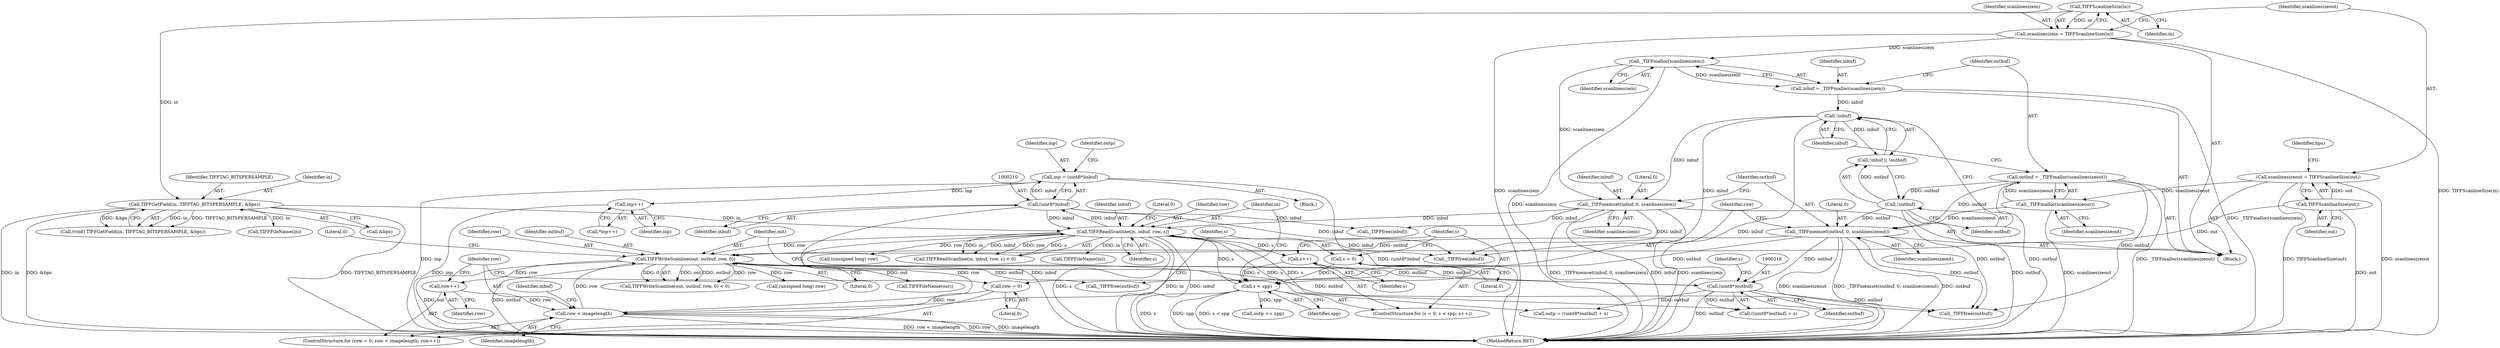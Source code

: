 digraph "0_libtiff_5c080298d59efa53264d7248bbe3a04660db6ef7_0@pointer" {
"1000207" [label="(Call,inp = (uint8*)inbuf)"];
"1000209" [label="(Call,(uint8*)inbuf)"];
"1000190" [label="(Call,TIFFReadScanline(in, inbuf, row, s))"];
"1000127" [label="(Call,TIFFGetField(in, TIFFTAG_BITSPERSAMPLE, &bps))"];
"1000107" [label="(Call,TIFFScanlineSize(in))"];
"1000159" [label="(Call,_TIFFmemset(inbuf, 0, scanlinesizein))"];
"1000154" [label="(Call,!inbuf)"];
"1000144" [label="(Call,inbuf = _TIFFmalloc(scanlinesizein))"];
"1000146" [label="(Call,_TIFFmalloc(scanlinesizein))"];
"1000105" [label="(Call,scanlinesizein = TIFFScanlineSize(in))"];
"1000171" [label="(Call,row < imagelength)"];
"1000168" [label="(Call,row = 0)"];
"1000174" [label="(Call,row++)"];
"1000239" [label="(Call,TIFFWriteScanline(out, outbuf, row, 0))"];
"1000112" [label="(Call,TIFFScanlineSize(out))"];
"1000163" [label="(Call,_TIFFmemset(outbuf, 0, scanlinesizeout))"];
"1000156" [label="(Call,!outbuf)"];
"1000148" [label="(Call,outbuf = _TIFFmalloc(scanlinesizeout))"];
"1000150" [label="(Call,_TIFFmalloc(scanlinesizeout))"];
"1000110" [label="(Call,scanlinesizeout = TIFFScanlineSize(out))"];
"1000215" [label="(Call,(uint8*)outbuf)"];
"1000181" [label="(Call,s < spp)"];
"1000184" [label="(Call,s++)"];
"1000178" [label="(Call,s = 0)"];
"1000232" [label="(Call,inp++)"];
"1000150" [label="(Call,_TIFFmalloc(scanlinesizeout))"];
"1000163" [label="(Call,_TIFFmemset(outbuf, 0, scanlinesizeout))"];
"1000156" [label="(Call,!outbuf)"];
"1000191" [label="(Identifier,in)"];
"1000161" [label="(Literal,0)"];
"1000250" [label="(Call,(unsigned long) row)"];
"1000213" [label="(Identifier,outp)"];
"1000232" [label="(Call,inp++)"];
"1000179" [label="(Identifier,s)"];
"1000192" [label="(Identifier,inbuf)"];
"1000125" [label="(Call,(void) TIFFGetField(in, TIFFTAG_BITSPERSAMPLE, &bps))"];
"1000107" [label="(Call,TIFFScanlineSize(in))"];
"1000165" [label="(Literal,0)"];
"1000275" [label="(MethodReturn,RET)"];
"1000154" [label="(Call,!inbuf)"];
"1000239" [label="(Call,TIFFWriteScanline(out, outbuf, row, 0))"];
"1000172" [label="(Identifier,row)"];
"1000186" [label="(Block,)"];
"1000147" [label="(Identifier,scanlinesizein)"];
"1000183" [label="(Identifier,spp)"];
"1000212" [label="(Call,outp = ((uint8*)outbuf) + s)"];
"1000123" [label="(Identifier,bps)"];
"1000185" [label="(Identifier,s)"];
"1000166" [label="(Identifier,scanlinesizeout)"];
"1000243" [label="(Literal,0)"];
"1000127" [label="(Call,TIFFGetField(in, TIFFTAG_BITSPERSAMPLE, &bps))"];
"1000177" [label="(ControlStructure,for (s = 0; s < spp; s++))"];
"1000211" [label="(Identifier,inbuf)"];
"1000203" [label="(Call,(unsigned long) row)"];
"1000148" [label="(Call,outbuf = _TIFFmalloc(scanlinesizeout))"];
"1000170" [label="(Literal,0)"];
"1000167" [label="(ControlStructure,for (row = 0; row < imagelength; row++))"];
"1000174" [label="(Call,row++)"];
"1000149" [label="(Identifier,outbuf)"];
"1000260" [label="(Call,_TIFFfree(outbuf))"];
"1000164" [label="(Identifier,outbuf)"];
"1000184" [label="(Call,s++)"];
"1000190" [label="(Call,TIFFReadScanline(in, inbuf, row, s))"];
"1000182" [label="(Identifier,s)"];
"1000233" [label="(Identifier,inp)"];
"1000151" [label="(Identifier,scanlinesizeout)"];
"1000207" [label="(Call,inp = (uint8*)inbuf)"];
"1000244" [label="(Literal,0)"];
"1000267" [label="(Call,_TIFFfree(inbuf))"];
"1000231" [label="(Call,*inp++)"];
"1000160" [label="(Identifier,inbuf)"];
"1000240" [label="(Identifier,out)"];
"1000217" [label="(Identifier,outbuf)"];
"1000157" [label="(Identifier,outbuf)"];
"1000138" [label="(Call,TIFFFileName(in))"];
"1000129" [label="(Identifier,TIFFTAG_BITSPERSAMPLE)"];
"1000128" [label="(Identifier,in)"];
"1000103" [label="(Block,)"];
"1000111" [label="(Identifier,scanlinesizeout)"];
"1000215" [label="(Call,(uint8*)outbuf)"];
"1000130" [label="(Call,&bps)"];
"1000169" [label="(Identifier,row)"];
"1000189" [label="(Call,TIFFReadScanline(in, inbuf, row, s) < 0)"];
"1000247" [label="(Call,TIFFFileName(out))"];
"1000209" [label="(Call,(uint8*)inbuf)"];
"1000256" [label="(Call,_TIFFfree(inbuf))"];
"1000168" [label="(Call,row = 0)"];
"1000181" [label="(Call,s < spp)"];
"1000200" [label="(Call,TIFFFileName(in))"];
"1000159" [label="(Call,_TIFFmemset(inbuf, 0, scanlinesizein))"];
"1000110" [label="(Call,scanlinesizeout = TIFFScanlineSize(out))"];
"1000195" [label="(Literal,0)"];
"1000112" [label="(Call,TIFFScanlineSize(out))"];
"1000153" [label="(Call,!inbuf || !outbuf)"];
"1000218" [label="(Identifier,s)"];
"1000180" [label="(Literal,0)"];
"1000144" [label="(Call,inbuf = _TIFFmalloc(scanlinesizein))"];
"1000234" [label="(Call,outp += spp)"];
"1000146" [label="(Call,_TIFFmalloc(scanlinesizein))"];
"1000175" [label="(Identifier,row)"];
"1000162" [label="(Identifier,scanlinesizein)"];
"1000155" [label="(Identifier,inbuf)"];
"1000194" [label="(Identifier,s)"];
"1000108" [label="(Identifier,in)"];
"1000271" [label="(Call,_TIFFfree(outbuf))"];
"1000214" [label="(Call,((uint8*)outbuf) + s)"];
"1000242" [label="(Identifier,row)"];
"1000178" [label="(Call,s = 0)"];
"1000113" [label="(Identifier,out)"];
"1000173" [label="(Identifier,imagelength)"];
"1000241" [label="(Identifier,outbuf)"];
"1000208" [label="(Identifier,inp)"];
"1000238" [label="(Call,TIFFWriteScanline(out, outbuf, row, 0) < 0)"];
"1000145" [label="(Identifier,inbuf)"];
"1000193" [label="(Identifier,row)"];
"1000105" [label="(Call,scanlinesizein = TIFFScanlineSize(in))"];
"1000106" [label="(Identifier,scanlinesizein)"];
"1000171" [label="(Call,row < imagelength)"];
"1000255" [label="(Identifier,inbuf)"];
"1000207" -> "1000186"  [label="AST: "];
"1000207" -> "1000209"  [label="CFG: "];
"1000208" -> "1000207"  [label="AST: "];
"1000209" -> "1000207"  [label="AST: "];
"1000213" -> "1000207"  [label="CFG: "];
"1000207" -> "1000275"  [label="DDG: (uint8*)inbuf"];
"1000207" -> "1000275"  [label="DDG: inp"];
"1000209" -> "1000207"  [label="DDG: inbuf"];
"1000207" -> "1000232"  [label="DDG: inp"];
"1000209" -> "1000211"  [label="CFG: "];
"1000210" -> "1000209"  [label="AST: "];
"1000211" -> "1000209"  [label="AST: "];
"1000209" -> "1000275"  [label="DDG: inbuf"];
"1000209" -> "1000190"  [label="DDG: inbuf"];
"1000190" -> "1000209"  [label="DDG: inbuf"];
"1000209" -> "1000256"  [label="DDG: inbuf"];
"1000209" -> "1000267"  [label="DDG: inbuf"];
"1000190" -> "1000189"  [label="AST: "];
"1000190" -> "1000194"  [label="CFG: "];
"1000191" -> "1000190"  [label="AST: "];
"1000192" -> "1000190"  [label="AST: "];
"1000193" -> "1000190"  [label="AST: "];
"1000194" -> "1000190"  [label="AST: "];
"1000195" -> "1000190"  [label="CFG: "];
"1000190" -> "1000275"  [label="DDG: s"];
"1000190" -> "1000275"  [label="DDG: in"];
"1000190" -> "1000275"  [label="DDG: inbuf"];
"1000190" -> "1000184"  [label="DDG: s"];
"1000190" -> "1000189"  [label="DDG: in"];
"1000190" -> "1000189"  [label="DDG: inbuf"];
"1000190" -> "1000189"  [label="DDG: row"];
"1000190" -> "1000189"  [label="DDG: s"];
"1000127" -> "1000190"  [label="DDG: in"];
"1000159" -> "1000190"  [label="DDG: inbuf"];
"1000171" -> "1000190"  [label="DDG: row"];
"1000181" -> "1000190"  [label="DDG: s"];
"1000190" -> "1000200"  [label="DDG: in"];
"1000190" -> "1000203"  [label="DDG: row"];
"1000190" -> "1000212"  [label="DDG: s"];
"1000190" -> "1000214"  [label="DDG: s"];
"1000190" -> "1000239"  [label="DDG: row"];
"1000190" -> "1000267"  [label="DDG: inbuf"];
"1000127" -> "1000125"  [label="AST: "];
"1000127" -> "1000130"  [label="CFG: "];
"1000128" -> "1000127"  [label="AST: "];
"1000129" -> "1000127"  [label="AST: "];
"1000130" -> "1000127"  [label="AST: "];
"1000125" -> "1000127"  [label="CFG: "];
"1000127" -> "1000275"  [label="DDG: &bps"];
"1000127" -> "1000275"  [label="DDG: TIFFTAG_BITSPERSAMPLE"];
"1000127" -> "1000275"  [label="DDG: in"];
"1000127" -> "1000125"  [label="DDG: in"];
"1000127" -> "1000125"  [label="DDG: TIFFTAG_BITSPERSAMPLE"];
"1000127" -> "1000125"  [label="DDG: &bps"];
"1000107" -> "1000127"  [label="DDG: in"];
"1000127" -> "1000138"  [label="DDG: in"];
"1000107" -> "1000105"  [label="AST: "];
"1000107" -> "1000108"  [label="CFG: "];
"1000108" -> "1000107"  [label="AST: "];
"1000105" -> "1000107"  [label="CFG: "];
"1000107" -> "1000105"  [label="DDG: in"];
"1000159" -> "1000103"  [label="AST: "];
"1000159" -> "1000162"  [label="CFG: "];
"1000160" -> "1000159"  [label="AST: "];
"1000161" -> "1000159"  [label="AST: "];
"1000162" -> "1000159"  [label="AST: "];
"1000164" -> "1000159"  [label="CFG: "];
"1000159" -> "1000275"  [label="DDG: _TIFFmemset(inbuf, 0, scanlinesizein)"];
"1000159" -> "1000275"  [label="DDG: inbuf"];
"1000159" -> "1000275"  [label="DDG: scanlinesizein"];
"1000154" -> "1000159"  [label="DDG: inbuf"];
"1000146" -> "1000159"  [label="DDG: scanlinesizein"];
"1000159" -> "1000256"  [label="DDG: inbuf"];
"1000159" -> "1000267"  [label="DDG: inbuf"];
"1000154" -> "1000153"  [label="AST: "];
"1000154" -> "1000155"  [label="CFG: "];
"1000155" -> "1000154"  [label="AST: "];
"1000157" -> "1000154"  [label="CFG: "];
"1000153" -> "1000154"  [label="CFG: "];
"1000154" -> "1000275"  [label="DDG: inbuf"];
"1000154" -> "1000153"  [label="DDG: inbuf"];
"1000144" -> "1000154"  [label="DDG: inbuf"];
"1000154" -> "1000267"  [label="DDG: inbuf"];
"1000144" -> "1000103"  [label="AST: "];
"1000144" -> "1000146"  [label="CFG: "];
"1000145" -> "1000144"  [label="AST: "];
"1000146" -> "1000144"  [label="AST: "];
"1000149" -> "1000144"  [label="CFG: "];
"1000144" -> "1000275"  [label="DDG: _TIFFmalloc(scanlinesizein)"];
"1000146" -> "1000144"  [label="DDG: scanlinesizein"];
"1000146" -> "1000147"  [label="CFG: "];
"1000147" -> "1000146"  [label="AST: "];
"1000146" -> "1000275"  [label="DDG: scanlinesizein"];
"1000105" -> "1000146"  [label="DDG: scanlinesizein"];
"1000105" -> "1000103"  [label="AST: "];
"1000106" -> "1000105"  [label="AST: "];
"1000111" -> "1000105"  [label="CFG: "];
"1000105" -> "1000275"  [label="DDG: TIFFScanlineSize(in)"];
"1000105" -> "1000275"  [label="DDG: scanlinesizein"];
"1000171" -> "1000167"  [label="AST: "];
"1000171" -> "1000173"  [label="CFG: "];
"1000172" -> "1000171"  [label="AST: "];
"1000173" -> "1000171"  [label="AST: "];
"1000179" -> "1000171"  [label="CFG: "];
"1000255" -> "1000171"  [label="CFG: "];
"1000171" -> "1000275"  [label="DDG: row"];
"1000171" -> "1000275"  [label="DDG: imagelength"];
"1000171" -> "1000275"  [label="DDG: row < imagelength"];
"1000168" -> "1000171"  [label="DDG: row"];
"1000174" -> "1000171"  [label="DDG: row"];
"1000171" -> "1000239"  [label="DDG: row"];
"1000168" -> "1000167"  [label="AST: "];
"1000168" -> "1000170"  [label="CFG: "];
"1000169" -> "1000168"  [label="AST: "];
"1000170" -> "1000168"  [label="AST: "];
"1000172" -> "1000168"  [label="CFG: "];
"1000174" -> "1000167"  [label="AST: "];
"1000174" -> "1000175"  [label="CFG: "];
"1000175" -> "1000174"  [label="AST: "];
"1000172" -> "1000174"  [label="CFG: "];
"1000239" -> "1000174"  [label="DDG: row"];
"1000239" -> "1000238"  [label="AST: "];
"1000239" -> "1000243"  [label="CFG: "];
"1000240" -> "1000239"  [label="AST: "];
"1000241" -> "1000239"  [label="AST: "];
"1000242" -> "1000239"  [label="AST: "];
"1000243" -> "1000239"  [label="AST: "];
"1000244" -> "1000239"  [label="CFG: "];
"1000239" -> "1000275"  [label="DDG: out"];
"1000239" -> "1000275"  [label="DDG: outbuf"];
"1000239" -> "1000215"  [label="DDG: outbuf"];
"1000239" -> "1000238"  [label="DDG: out"];
"1000239" -> "1000238"  [label="DDG: outbuf"];
"1000239" -> "1000238"  [label="DDG: row"];
"1000239" -> "1000238"  [label="DDG: 0"];
"1000112" -> "1000239"  [label="DDG: out"];
"1000163" -> "1000239"  [label="DDG: outbuf"];
"1000215" -> "1000239"  [label="DDG: outbuf"];
"1000239" -> "1000247"  [label="DDG: out"];
"1000239" -> "1000250"  [label="DDG: row"];
"1000239" -> "1000260"  [label="DDG: outbuf"];
"1000239" -> "1000271"  [label="DDG: outbuf"];
"1000112" -> "1000110"  [label="AST: "];
"1000112" -> "1000113"  [label="CFG: "];
"1000113" -> "1000112"  [label="AST: "];
"1000110" -> "1000112"  [label="CFG: "];
"1000112" -> "1000275"  [label="DDG: out"];
"1000112" -> "1000110"  [label="DDG: out"];
"1000163" -> "1000103"  [label="AST: "];
"1000163" -> "1000166"  [label="CFG: "];
"1000164" -> "1000163"  [label="AST: "];
"1000165" -> "1000163"  [label="AST: "];
"1000166" -> "1000163"  [label="AST: "];
"1000169" -> "1000163"  [label="CFG: "];
"1000163" -> "1000275"  [label="DDG: outbuf"];
"1000163" -> "1000275"  [label="DDG: scanlinesizeout"];
"1000163" -> "1000275"  [label="DDG: _TIFFmemset(outbuf, 0, scanlinesizeout)"];
"1000156" -> "1000163"  [label="DDG: outbuf"];
"1000148" -> "1000163"  [label="DDG: outbuf"];
"1000150" -> "1000163"  [label="DDG: scanlinesizeout"];
"1000163" -> "1000215"  [label="DDG: outbuf"];
"1000163" -> "1000260"  [label="DDG: outbuf"];
"1000163" -> "1000271"  [label="DDG: outbuf"];
"1000156" -> "1000153"  [label="AST: "];
"1000156" -> "1000157"  [label="CFG: "];
"1000157" -> "1000156"  [label="AST: "];
"1000153" -> "1000156"  [label="CFG: "];
"1000156" -> "1000275"  [label="DDG: outbuf"];
"1000156" -> "1000153"  [label="DDG: outbuf"];
"1000148" -> "1000156"  [label="DDG: outbuf"];
"1000156" -> "1000271"  [label="DDG: outbuf"];
"1000148" -> "1000103"  [label="AST: "];
"1000148" -> "1000150"  [label="CFG: "];
"1000149" -> "1000148"  [label="AST: "];
"1000150" -> "1000148"  [label="AST: "];
"1000155" -> "1000148"  [label="CFG: "];
"1000148" -> "1000275"  [label="DDG: outbuf"];
"1000148" -> "1000275"  [label="DDG: _TIFFmalloc(scanlinesizeout)"];
"1000150" -> "1000148"  [label="DDG: scanlinesizeout"];
"1000148" -> "1000271"  [label="DDG: outbuf"];
"1000150" -> "1000151"  [label="CFG: "];
"1000151" -> "1000150"  [label="AST: "];
"1000150" -> "1000275"  [label="DDG: scanlinesizeout"];
"1000110" -> "1000150"  [label="DDG: scanlinesizeout"];
"1000110" -> "1000103"  [label="AST: "];
"1000111" -> "1000110"  [label="AST: "];
"1000123" -> "1000110"  [label="CFG: "];
"1000110" -> "1000275"  [label="DDG: TIFFScanlineSize(out)"];
"1000110" -> "1000275"  [label="DDG: scanlinesizeout"];
"1000215" -> "1000214"  [label="AST: "];
"1000215" -> "1000217"  [label="CFG: "];
"1000216" -> "1000215"  [label="AST: "];
"1000217" -> "1000215"  [label="AST: "];
"1000218" -> "1000215"  [label="CFG: "];
"1000215" -> "1000275"  [label="DDG: outbuf"];
"1000215" -> "1000212"  [label="DDG: outbuf"];
"1000215" -> "1000214"  [label="DDG: outbuf"];
"1000215" -> "1000271"  [label="DDG: outbuf"];
"1000181" -> "1000177"  [label="AST: "];
"1000181" -> "1000183"  [label="CFG: "];
"1000182" -> "1000181"  [label="AST: "];
"1000183" -> "1000181"  [label="AST: "];
"1000191" -> "1000181"  [label="CFG: "];
"1000240" -> "1000181"  [label="CFG: "];
"1000181" -> "1000275"  [label="DDG: s < spp"];
"1000181" -> "1000275"  [label="DDG: s"];
"1000181" -> "1000275"  [label="DDG: spp"];
"1000184" -> "1000181"  [label="DDG: s"];
"1000178" -> "1000181"  [label="DDG: s"];
"1000181" -> "1000234"  [label="DDG: spp"];
"1000184" -> "1000177"  [label="AST: "];
"1000184" -> "1000185"  [label="CFG: "];
"1000185" -> "1000184"  [label="AST: "];
"1000182" -> "1000184"  [label="CFG: "];
"1000178" -> "1000177"  [label="AST: "];
"1000178" -> "1000180"  [label="CFG: "];
"1000179" -> "1000178"  [label="AST: "];
"1000180" -> "1000178"  [label="AST: "];
"1000182" -> "1000178"  [label="CFG: "];
"1000232" -> "1000231"  [label="AST: "];
"1000232" -> "1000233"  [label="CFG: "];
"1000233" -> "1000232"  [label="AST: "];
"1000231" -> "1000232"  [label="CFG: "];
"1000232" -> "1000275"  [label="DDG: inp"];
}
